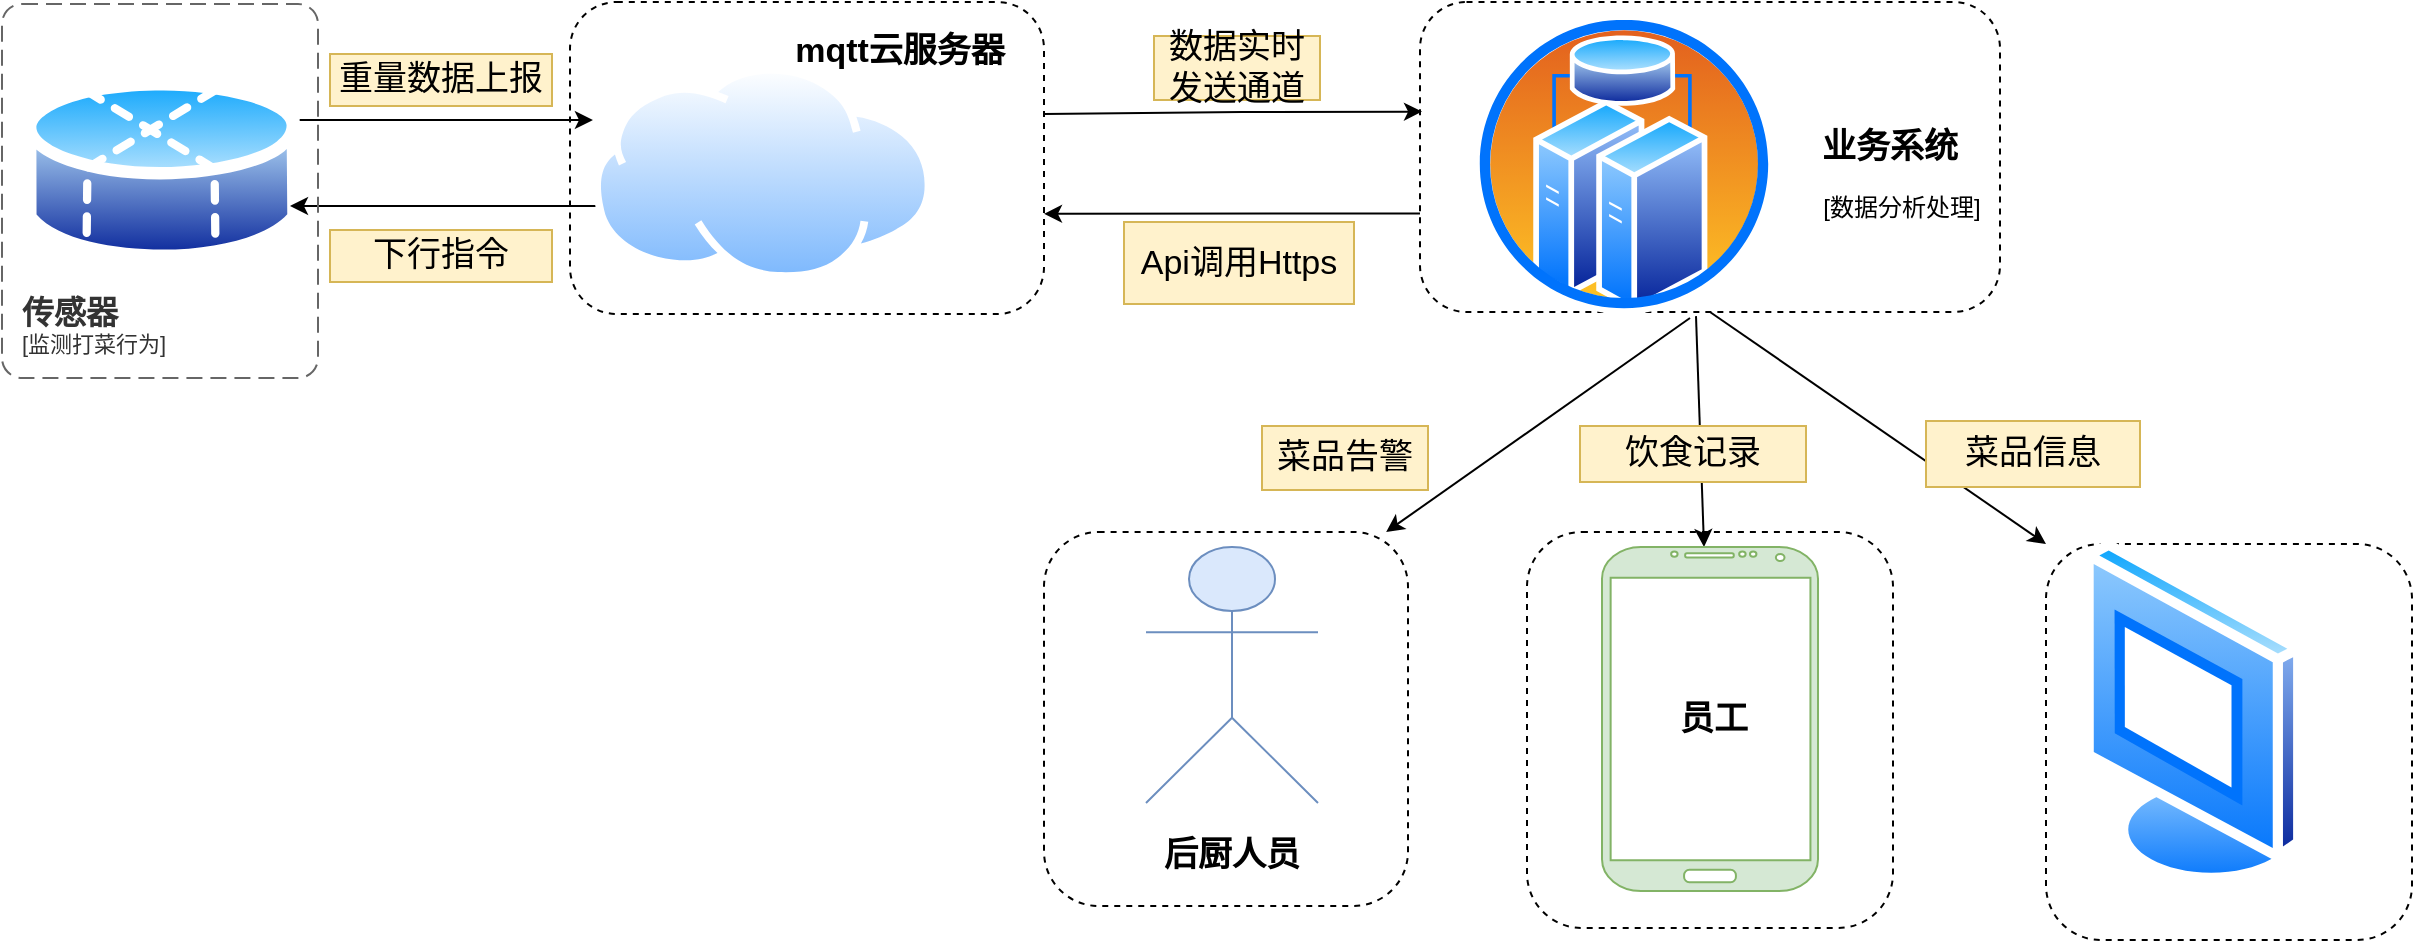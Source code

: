 <mxfile version="16.0.0" type="github">
  <diagram id="lS__tn-EDcYkHJAh8nmP" name="第 1 页">
    <mxGraphModel dx="1426" dy="769" grid="0" gridSize="10" guides="1" tooltips="1" connect="1" arrows="1" fold="1" page="0" pageScale="1" pageWidth="827" pageHeight="1169" math="0" shadow="0">
      <root>
        <mxCell id="0" />
        <mxCell id="1" parent="0" />
        <mxCell id="i9iX3933UqDzT1ooHTSr-44" value="" style="rounded=1;whiteSpace=wrap;html=1;fontSize=17;strokeColor=default;dashed=1;" vertex="1" parent="1">
          <mxGeometry x="1065" y="406" width="183" height="198" as="geometry" />
        </mxCell>
        <mxCell id="i9iX3933UqDzT1ooHTSr-36" value="" style="rounded=1;whiteSpace=wrap;html=1;fontSize=17;strokeColor=default;dashed=1;" vertex="1" parent="1">
          <mxGeometry x="805.5" y="400" width="183" height="198" as="geometry" />
        </mxCell>
        <mxCell id="i9iX3933UqDzT1ooHTSr-33" value="" style="rounded=1;whiteSpace=wrap;html=1;fontSize=17;strokeColor=default;dashed=1;" vertex="1" parent="1">
          <mxGeometry x="564" y="400" width="182" height="187" as="geometry" />
        </mxCell>
        <mxCell id="i9iX3933UqDzT1ooHTSr-39" style="edgeStyle=none;rounded=0;orthogonalLoop=1;jettySize=auto;html=1;entryX=1;entryY=0.679;entryDx=0;entryDy=0;fontSize=17;entryPerimeter=0;" edge="1" parent="1" target="i9iX3933UqDzT1ooHTSr-29">
          <mxGeometry relative="1" as="geometry">
            <mxPoint x="753" y="240.728" as="sourcePoint" />
            <mxPoint x="580" y="241" as="targetPoint" />
          </mxGeometry>
        </mxCell>
        <mxCell id="i9iX3933UqDzT1ooHTSr-31" value="" style="rounded=1;whiteSpace=wrap;html=1;fontSize=17;strokeColor=default;dashed=1;" vertex="1" parent="1">
          <mxGeometry x="752" y="135" width="290" height="155" as="geometry" />
        </mxCell>
        <mxCell id="i9iX3933UqDzT1ooHTSr-38" style="edgeStyle=none;rounded=0;orthogonalLoop=1;jettySize=auto;html=1;fontSize=17;exitX=1;exitY=0.359;exitDx=0;exitDy=0;exitPerimeter=0;" edge="1" parent="1" source="i9iX3933UqDzT1ooHTSr-29">
          <mxGeometry relative="1" as="geometry">
            <mxPoint x="580" y="190" as="sourcePoint" />
            <mxPoint x="753" y="189.809" as="targetPoint" />
            <Array as="points">
              <mxPoint x="663" y="190" />
            </Array>
          </mxGeometry>
        </mxCell>
        <mxCell id="i9iX3933UqDzT1ooHTSr-29" value="" style="rounded=1;whiteSpace=wrap;html=1;fontSize=17;strokeColor=default;dashed=1;" vertex="1" parent="1">
          <mxGeometry x="327" y="135" width="237" height="156" as="geometry" />
        </mxCell>
        <mxCell id="i9iX3933UqDzT1ooHTSr-12" style="edgeStyle=orthogonalEdgeStyle;rounded=0;orthogonalLoop=1;jettySize=auto;html=1;entryX=0;entryY=0.5;entryDx=0;entryDy=0;" edge="1" parent="1">
          <mxGeometry relative="1" as="geometry">
            <mxPoint x="191.84" y="194" as="sourcePoint" />
            <mxPoint x="338.46" y="194" as="targetPoint" />
          </mxGeometry>
        </mxCell>
        <mxCell id="i9iX3933UqDzT1ooHTSr-3" value="" style="aspect=fixed;perimeter=ellipsePerimeter;html=1;align=center;shadow=0;dashed=0;spacingTop=3;image;image=img/lib/active_directory/database_partition_4.svg;" vertex="1" parent="1">
          <mxGeometry x="54" y="168" width="137.84" height="102" as="geometry" />
        </mxCell>
        <mxCell id="i9iX3933UqDzT1ooHTSr-22" style="rounded=0;orthogonalLoop=1;jettySize=auto;html=1;fontSize=17;entryX=0.94;entryY=0;entryDx=0;entryDy=0;entryPerimeter=0;" edge="1" parent="1" target="i9iX3933UqDzT1ooHTSr-33">
          <mxGeometry relative="1" as="geometry">
            <mxPoint x="887" y="293" as="sourcePoint" />
          </mxGeometry>
        </mxCell>
        <mxCell id="i9iX3933UqDzT1ooHTSr-24" style="edgeStyle=none;rounded=0;orthogonalLoop=1;jettySize=auto;html=1;fontSize=17;exitX=0.74;exitY=1.007;exitDx=0;exitDy=0;exitPerimeter=0;" edge="1" parent="1" source="i9iX3933UqDzT1ooHTSr-6" target="i9iX3933UqDzT1ooHTSr-7">
          <mxGeometry relative="1" as="geometry" />
        </mxCell>
        <mxCell id="i9iX3933UqDzT1ooHTSr-6" value="" style="aspect=fixed;perimeter=ellipsePerimeter;html=1;align=center;shadow=0;dashed=0;spacingTop=3;image;image=img/lib/active_directory/cluster_server.svg;" vertex="1" parent="1">
          <mxGeometry x="779" y="141" width="150" height="150" as="geometry" />
        </mxCell>
        <mxCell id="i9iX3933UqDzT1ooHTSr-7" value="" style="verticalLabelPosition=bottom;verticalAlign=top;html=1;shadow=0;dashed=0;strokeWidth=1;shape=mxgraph.android.phone2;strokeColor=#82b366;fillColor=#d5e8d4;" vertex="1" parent="1">
          <mxGeometry x="843" y="407.5" width="108" height="172" as="geometry" />
        </mxCell>
        <mxCell id="i9iX3933UqDzT1ooHTSr-10" value="" style="shape=umlActor;verticalLabelPosition=bottom;verticalAlign=top;html=1;fillColor=#dae8fc;strokeColor=#6c8ebf;" vertex="1" parent="1">
          <mxGeometry x="615" y="407.5" width="86" height="128" as="geometry" />
        </mxCell>
        <mxCell id="i9iX3933UqDzT1ooHTSr-13" style="edgeStyle=orthogonalEdgeStyle;rounded=0;orthogonalLoop=1;jettySize=auto;html=1;" edge="1" parent="1" source="i9iX3933UqDzT1ooHTSr-11">
          <mxGeometry relative="1" as="geometry">
            <mxPoint x="187" y="237" as="targetPoint" />
            <Array as="points">
              <mxPoint x="192" y="237" />
            </Array>
          </mxGeometry>
        </mxCell>
        <mxCell id="i9iX3933UqDzT1ooHTSr-11" value="" style="aspect=fixed;perimeter=ellipsePerimeter;html=1;align=center;shadow=0;dashed=0;spacingTop=3;image;image=img/lib/active_directory/internet_cloud.svg;" vertex="1" parent="1">
          <mxGeometry x="338.46" y="167" width="169.84" height="107" as="geometry" />
        </mxCell>
        <mxCell id="i9iX3933UqDzT1ooHTSr-14" value="&lt;font style=&quot;font-size: 17px&quot;&gt;重量数据上报&lt;/font&gt;" style="text;html=1;strokeColor=#d6b656;fillColor=#fff2cc;align=center;verticalAlign=middle;whiteSpace=wrap;rounded=0;" vertex="1" parent="1">
          <mxGeometry x="207" y="161" width="111" height="26" as="geometry" />
        </mxCell>
        <mxCell id="i9iX3933UqDzT1ooHTSr-15" value="&lt;font style=&quot;font-size: 17px&quot;&gt;下行指令&lt;/font&gt;" style="text;html=1;strokeColor=#d6b656;fillColor=#fff2cc;align=center;verticalAlign=middle;whiteSpace=wrap;rounded=0;" vertex="1" parent="1">
          <mxGeometry x="207" y="249" width="111" height="26" as="geometry" />
        </mxCell>
        <mxCell id="i9iX3933UqDzT1ooHTSr-20" value="&lt;span style=&quot;font-size: 17px&quot;&gt;Api调用Https&lt;/span&gt;" style="text;html=1;strokeColor=#d6b656;fillColor=#fff2cc;align=center;verticalAlign=middle;whiteSpace=wrap;rounded=0;rotation=0;" vertex="1" parent="1">
          <mxGeometry x="604" y="245" width="115" height="41" as="geometry" />
        </mxCell>
        <mxCell id="i9iX3933UqDzT1ooHTSr-21" value="&lt;span style=&quot;font-size: 17px&quot;&gt;数据实时发送通道&lt;/span&gt;" style="text;html=1;strokeColor=#d6b656;fillColor=#fff2cc;align=center;verticalAlign=middle;whiteSpace=wrap;rounded=0;rotation=0;" vertex="1" parent="1">
          <mxGeometry x="619" y="152" width="83" height="32" as="geometry" />
        </mxCell>
        <mxCell id="i9iX3933UqDzT1ooHTSr-23" value="&lt;span style=&quot;font-size: 17px&quot;&gt;菜品告警&lt;br&gt;&lt;/span&gt;" style="text;html=1;strokeColor=#d6b656;fillColor=#fff2cc;align=center;verticalAlign=middle;whiteSpace=wrap;rounded=0;rotation=0;" vertex="1" parent="1">
          <mxGeometry x="673" y="347" width="83" height="32" as="geometry" />
        </mxCell>
        <mxCell id="i9iX3933UqDzT1ooHTSr-25" value="&lt;span style=&quot;font-size: 17px&quot;&gt;饮食记录&lt;br&gt;&lt;/span&gt;" style="text;html=1;strokeColor=#d6b656;fillColor=#fff2cc;align=center;verticalAlign=middle;whiteSpace=wrap;rounded=0;rotation=0;" vertex="1" parent="1">
          <mxGeometry x="832" y="347" width="113" height="28" as="geometry" />
        </mxCell>
        <object placeholders="1" c4Name="传感器" c4Type="" c4Application="监测打菜行为" label="&lt;font style=&quot;font-size: 16px&quot;&gt;&lt;b&gt;&lt;div style=&quot;text-align: left&quot;&gt;%c4Name%&lt;/div&gt;&lt;/b&gt;&lt;/font&gt;&lt;div style=&quot;text-align: left&quot;&gt;[%c4Application%]&lt;/div&gt;" id="i9iX3933UqDzT1ooHTSr-26">
          <mxCell style="rounded=1;fontSize=11;whiteSpace=wrap;html=1;dashed=1;arcSize=20;fillColor=none;strokeColor=#666666;fontColor=#333333;labelBackgroundColor=none;align=left;verticalAlign=bottom;labelBorderColor=none;spacingTop=0;spacing=10;dashPattern=8 4;metaEdit=1;rotatable=0;perimeter=rectanglePerimeter;noLabel=0;labelPadding=0;allowArrows=0;connectable=0;expand=0;recursiveResize=0;editable=1;pointerEvents=0;absoluteArcSize=1;points=[[0.25,0,0],[0.5,0,0],[0.75,0,0],[1,0.25,0],[1,0.5,0],[1,0.75,0],[0.75,1,0],[0.5,1,0],[0.25,1,0],[0,0.75,0],[0,0.5,0],[0,0.25,0]];" vertex="1" parent="1">
            <mxGeometry x="43" y="136" width="158" height="187" as="geometry" />
          </mxCell>
        </object>
        <mxCell id="i9iX3933UqDzT1ooHTSr-30" value="&lt;b&gt;mqtt云服务器&lt;/b&gt;" style="text;html=1;strokeColor=none;fillColor=none;align=center;verticalAlign=middle;whiteSpace=wrap;rounded=0;dashed=1;fontSize=17;" vertex="1" parent="1">
          <mxGeometry x="423" y="136" width="138" height="47" as="geometry" />
        </mxCell>
        <mxCell id="i9iX3933UqDzT1ooHTSr-42" style="edgeStyle=none;rounded=0;orthogonalLoop=1;jettySize=auto;html=1;entryX=0;entryY=0;entryDx=0;entryDy=0;fontSize=12;exitX=0.5;exitY=1;exitDx=0;exitDy=0;" edge="1" parent="1" source="i9iX3933UqDzT1ooHTSr-31" target="i9iX3933UqDzT1ooHTSr-44">
          <mxGeometry relative="1" as="geometry" />
        </mxCell>
        <mxCell id="i9iX3933UqDzT1ooHTSr-32" value="&lt;b&gt;业务系统&lt;/b&gt;" style="text;html=1;strokeColor=none;fillColor=none;align=center;verticalAlign=middle;whiteSpace=wrap;rounded=0;dashed=1;fontSize=17;" vertex="1" parent="1">
          <mxGeometry x="918" y="184" width="138" height="47" as="geometry" />
        </mxCell>
        <mxCell id="i9iX3933UqDzT1ooHTSr-34" value="&lt;b&gt;后厨人员&lt;/b&gt;" style="text;html=1;strokeColor=none;fillColor=none;align=center;verticalAlign=middle;whiteSpace=wrap;rounded=0;dashed=1;fontSize=17;" vertex="1" parent="1">
          <mxGeometry x="589" y="538.5" width="138" height="47" as="geometry" />
        </mxCell>
        <mxCell id="i9iX3933UqDzT1ooHTSr-35" value="&lt;b&gt;员工&lt;/b&gt;" style="text;html=1;strokeColor=none;fillColor=none;align=center;verticalAlign=middle;whiteSpace=wrap;rounded=0;dashed=1;fontSize=17;" vertex="1" parent="1">
          <mxGeometry x="829.5" y="470" width="138" height="47" as="geometry" />
        </mxCell>
        <mxCell id="i9iX3933UqDzT1ooHTSr-40" value="&lt;font style=&quot;font-size: 12px&quot;&gt;[数据分析处理]&lt;/font&gt;" style="text;html=1;strokeColor=none;fillColor=none;align=center;verticalAlign=middle;whiteSpace=wrap;rounded=0;dashed=1;fontSize=17;" vertex="1" parent="1">
          <mxGeometry x="949" y="228" width="88" height="17" as="geometry" />
        </mxCell>
        <mxCell id="i9iX3933UqDzT1ooHTSr-41" value="" style="aspect=fixed;perimeter=ellipsePerimeter;html=1;align=center;shadow=0;dashed=0;spacingTop=3;image;image=img/lib/active_directory/vista_terminal.svg;fontSize=12;strokeColor=default;" vertex="1" parent="1">
          <mxGeometry x="1083" y="403.5" width="111.8" height="172" as="geometry" />
        </mxCell>
        <mxCell id="i9iX3933UqDzT1ooHTSr-43" value="&lt;span style=&quot;font-size: 17px&quot;&gt;菜品信息&lt;br&gt;&lt;/span&gt;" style="text;html=1;strokeColor=#d6b656;fillColor=#fff2cc;align=center;verticalAlign=middle;whiteSpace=wrap;rounded=0;rotation=0;" vertex="1" parent="1">
          <mxGeometry x="1005" y="344.5" width="107" height="33" as="geometry" />
        </mxCell>
      </root>
    </mxGraphModel>
  </diagram>
</mxfile>
